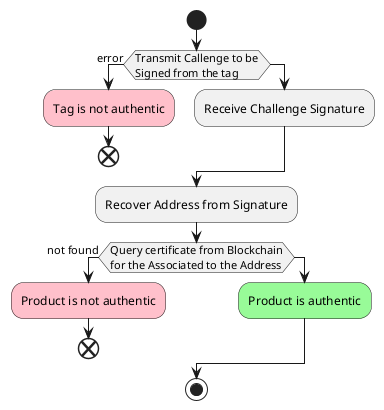 @startuml

start
if (Transmit Callenge to be\nSigned from the tag) then (error)
  #pink:Tag is not authentic;
  end
else
  :Receive Challenge Signature;
endif

:Recover Address from Signature;

if (Query certificate from Blockchain\nfor the Associated to the Address) then (not found)
  #pink:Product is not authentic;
  end
else
  #palegreen:Product is authentic;
endif

stop
@enduml
